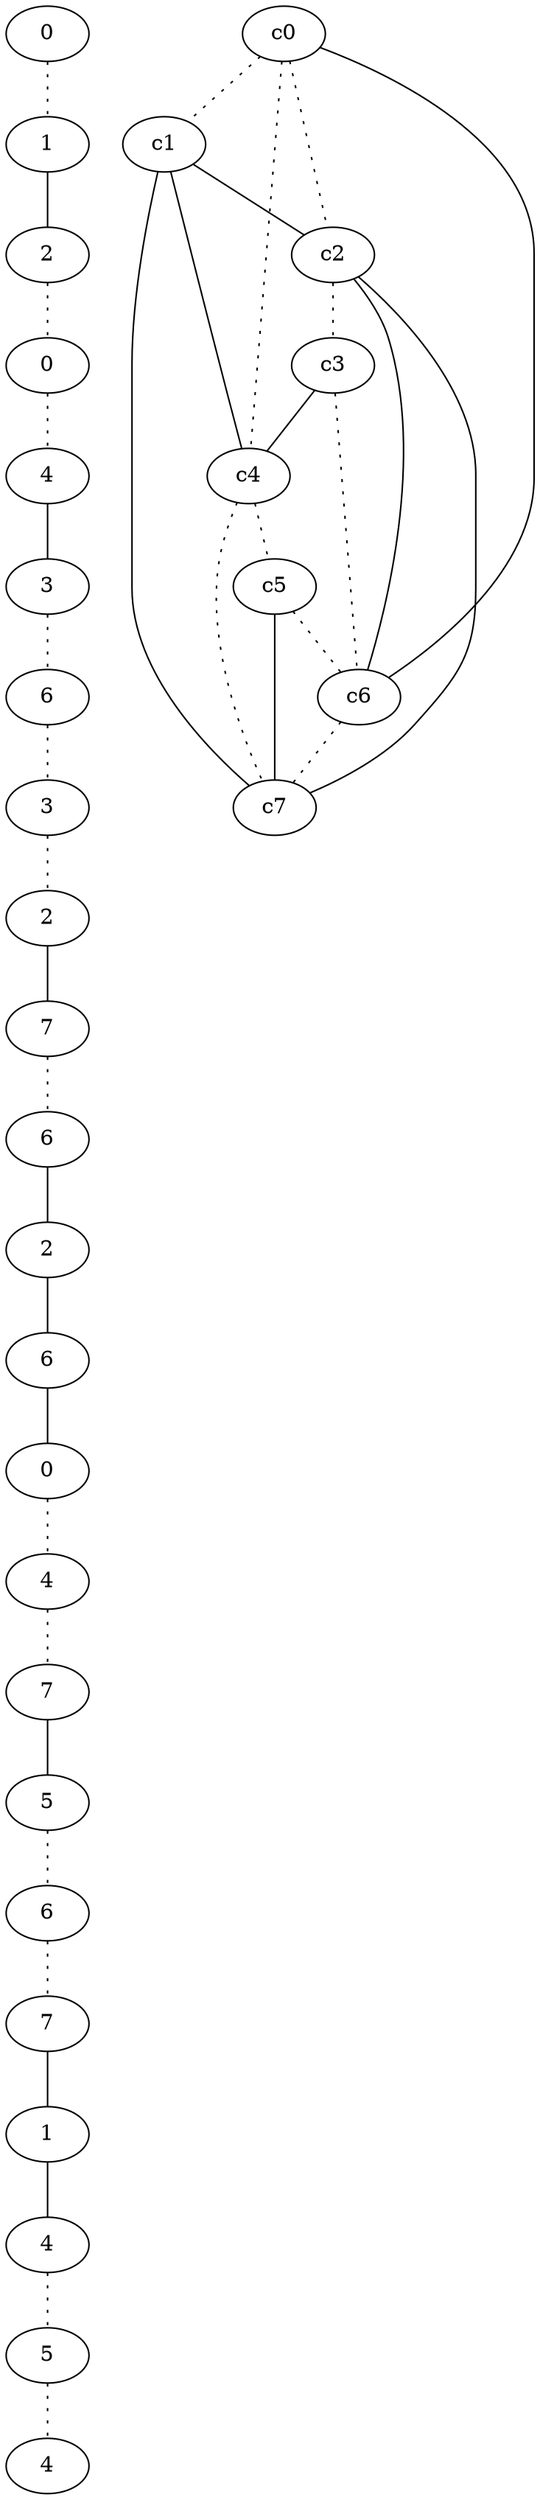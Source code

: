 graph {
a0[label=0];
a1[label=1];
a2[label=2];
a3[label=0];
a4[label=4];
a5[label=3];
a6[label=6];
a7[label=3];
a8[label=2];
a9[label=7];
a10[label=6];
a11[label=2];
a12[label=6];
a13[label=0];
a14[label=4];
a15[label=7];
a16[label=5];
a17[label=6];
a18[label=7];
a19[label=1];
a20[label=4];
a21[label=5];
a22[label=4];
a0 -- a1 [style=dotted];
a1 -- a2;
a2 -- a3 [style=dotted];
a3 -- a4 [style=dotted];
a4 -- a5;
a5 -- a6 [style=dotted];
a6 -- a7 [style=dotted];
a7 -- a8 [style=dotted];
a8 -- a9;
a9 -- a10 [style=dotted];
a10 -- a11;
a11 -- a12;
a12 -- a13;
a13 -- a14 [style=dotted];
a14 -- a15 [style=dotted];
a15 -- a16;
a16 -- a17 [style=dotted];
a17 -- a18 [style=dotted];
a18 -- a19;
a19 -- a20;
a20 -- a21 [style=dotted];
a21 -- a22 [style=dotted];
c0 -- c1 [style=dotted];
c0 -- c2 [style=dotted];
c0 -- c4 [style=dotted];
c0 -- c6;
c1 -- c2;
c1 -- c4;
c1 -- c7;
c2 -- c3 [style=dotted];
c2 -- c6;
c2 -- c7;
c3 -- c4;
c3 -- c6 [style=dotted];
c4 -- c5 [style=dotted];
c4 -- c7 [style=dotted];
c5 -- c6 [style=dotted];
c5 -- c7;
c6 -- c7 [style=dotted];
}
